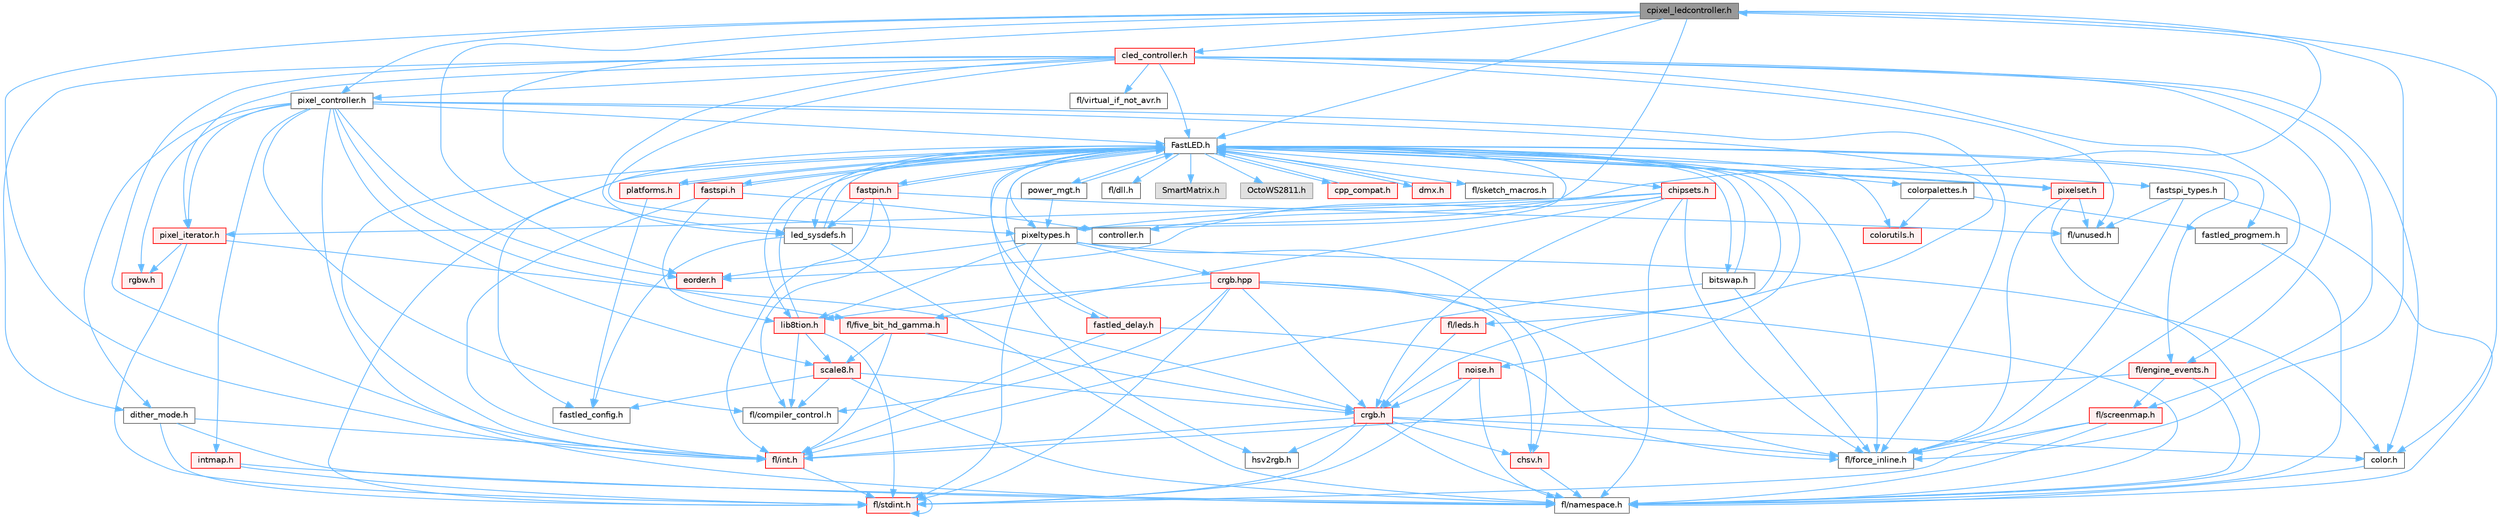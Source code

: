 digraph "cpixel_ledcontroller.h"
{
 // INTERACTIVE_SVG=YES
 // LATEX_PDF_SIZE
  bgcolor="transparent";
  edge [fontname=Helvetica,fontsize=10,labelfontname=Helvetica,labelfontsize=10];
  node [fontname=Helvetica,fontsize=10,shape=box,height=0.2,width=0.4];
  Node1 [id="Node000001",label="cpixel_ledcontroller.h",height=0.2,width=0.4,color="gray40", fillcolor="grey60", style="filled", fontcolor="black",tooltip="defines the templated version of the CLEDController class"];
  Node1 -> Node2 [id="edge1_Node000001_Node000002",color="steelblue1",style="solid",tooltip=" "];
  Node2 [id="Node000002",label="FastLED.h",height=0.2,width=0.4,color="grey40", fillcolor="white", style="filled",URL="$db/d97/_fast_l_e_d_8h.html",tooltip="central include file for FastLED, defines the CFastLED class/object"];
  Node2 -> Node3 [id="edge2_Node000002_Node000003",color="steelblue1",style="solid",tooltip=" "];
  Node3 [id="Node000003",label="fl/stdint.h",height=0.2,width=0.4,color="red", fillcolor="#FFF0F0", style="filled",URL="$df/dd8/stdint_8h.html",tooltip=" "];
  Node3 -> Node3 [id="edge3_Node000003_Node000003",color="steelblue1",style="solid",tooltip=" "];
  Node2 -> Node5 [id="edge4_Node000002_Node000005",color="steelblue1",style="solid",tooltip=" "];
  Node5 [id="Node000005",label="fl/dll.h",height=0.2,width=0.4,color="grey40", fillcolor="white", style="filled",URL="$d3/d4b/dll_8h.html",tooltip="FastLED dynamic library interface - lightweight header for external callers."];
  Node2 -> Node6 [id="edge5_Node000002_Node000006",color="steelblue1",style="solid",tooltip=" "];
  Node6 [id="Node000006",label="SmartMatrix.h",height=0.2,width=0.4,color="grey60", fillcolor="#E0E0E0", style="filled",tooltip=" "];
  Node2 -> Node7 [id="edge6_Node000002_Node000007",color="steelblue1",style="solid",tooltip=" "];
  Node7 [id="Node000007",label="OctoWS2811.h",height=0.2,width=0.4,color="grey60", fillcolor="#E0E0E0", style="filled",tooltip=" "];
  Node2 -> Node8 [id="edge7_Node000002_Node000008",color="steelblue1",style="solid",tooltip=" "];
  Node8 [id="Node000008",label="fl/force_inline.h",height=0.2,width=0.4,color="grey40", fillcolor="white", style="filled",URL="$d4/d64/force__inline_8h.html",tooltip=" "];
  Node2 -> Node9 [id="edge8_Node000002_Node000009",color="steelblue1",style="solid",tooltip=" "];
  Node9 [id="Node000009",label="cpp_compat.h",height=0.2,width=0.4,color="red", fillcolor="#FFF0F0", style="filled",URL="$d9/d13/cpp__compat_8h.html",tooltip="Compatibility functions based on C++ version."];
  Node9 -> Node2 [id="edge9_Node000009_Node000002",color="steelblue1",style="solid",tooltip=" "];
  Node2 -> Node11 [id="edge10_Node000002_Node000011",color="steelblue1",style="solid",tooltip=" "];
  Node11 [id="Node000011",label="fastled_config.h",height=0.2,width=0.4,color="grey40", fillcolor="white", style="filled",URL="$d5/d11/fastled__config_8h.html",tooltip="Contains definitions that can be used to configure FastLED at compile time."];
  Node2 -> Node12 [id="edge11_Node000002_Node000012",color="steelblue1",style="solid",tooltip=" "];
  Node12 [id="Node000012",label="led_sysdefs.h",height=0.2,width=0.4,color="grey40", fillcolor="white", style="filled",URL="$d9/d3e/led__sysdefs_8h.html",tooltip="Determines which platform system definitions to include."];
  Node12 -> Node2 [id="edge12_Node000012_Node000002",color="steelblue1",style="solid",tooltip=" "];
  Node12 -> Node11 [id="edge13_Node000012_Node000011",color="steelblue1",style="solid",tooltip=" "];
  Node12 -> Node13 [id="edge14_Node000012_Node000013",color="steelblue1",style="solid",tooltip=" "];
  Node13 [id="Node000013",label="fl/namespace.h",height=0.2,width=0.4,color="grey40", fillcolor="white", style="filled",URL="$df/d2a/namespace_8h.html",tooltip="Implements the FastLED namespace macros."];
  Node2 -> Node14 [id="edge15_Node000002_Node000014",color="steelblue1",style="solid",tooltip=" "];
  Node14 [id="Node000014",label="fastled_delay.h",height=0.2,width=0.4,color="red", fillcolor="#FFF0F0", style="filled",URL="$d0/da8/fastled__delay_8h.html",tooltip="Utility functions and classes for managing delay cycles."];
  Node14 -> Node2 [id="edge16_Node000014_Node000002",color="steelblue1",style="solid",tooltip=" "];
  Node14 -> Node8 [id="edge17_Node000014_Node000008",color="steelblue1",style="solid",tooltip=" "];
  Node14 -> Node16 [id="edge18_Node000014_Node000016",color="steelblue1",style="solid",tooltip=" "];
  Node16 [id="Node000016",label="fl/int.h",height=0.2,width=0.4,color="red", fillcolor="#FFF0F0", style="filled",URL="$d3/d7e/int_8h.html",tooltip=" "];
  Node16 -> Node3 [id="edge19_Node000016_Node000003",color="steelblue1",style="solid",tooltip=" "];
  Node2 -> Node18 [id="edge20_Node000002_Node000018",color="steelblue1",style="solid",tooltip=" "];
  Node18 [id="Node000018",label="bitswap.h",height=0.2,width=0.4,color="grey40", fillcolor="white", style="filled",URL="$de/ded/bitswap_8h.html",tooltip="Functions for doing a rotation of bits/bytes used by parallel output."];
  Node18 -> Node2 [id="edge21_Node000018_Node000002",color="steelblue1",style="solid",tooltip=" "];
  Node18 -> Node8 [id="edge22_Node000018_Node000008",color="steelblue1",style="solid",tooltip=" "];
  Node18 -> Node16 [id="edge23_Node000018_Node000016",color="steelblue1",style="solid",tooltip=" "];
  Node2 -> Node19 [id="edge24_Node000002_Node000019",color="steelblue1",style="solid",tooltip=" "];
  Node19 [id="Node000019",label="controller.h",height=0.2,width=0.4,color="grey40", fillcolor="white", style="filled",URL="$d2/dd9/controller_8h.html",tooltip="deprecated: base definitions used by led controllers for writing out led data"];
  Node19 -> Node1 [id="edge25_Node000019_Node000001",color="steelblue1",style="solid",tooltip=" "];
  Node2 -> Node20 [id="edge26_Node000002_Node000020",color="steelblue1",style="solid",tooltip=" "];
  Node20 [id="Node000020",label="fastpin.h",height=0.2,width=0.4,color="red", fillcolor="#FFF0F0", style="filled",URL="$db/d65/fastpin_8h.html",tooltip="Class base definitions for defining fast pin access."];
  Node20 -> Node2 [id="edge27_Node000020_Node000002",color="steelblue1",style="solid",tooltip=" "];
  Node20 -> Node21 [id="edge28_Node000020_Node000021",color="steelblue1",style="solid",tooltip=" "];
  Node21 [id="Node000021",label="fl/compiler_control.h",height=0.2,width=0.4,color="grey40", fillcolor="white", style="filled",URL="$d4/d54/compiler__control_8h.html",tooltip=" "];
  Node20 -> Node12 [id="edge29_Node000020_Node000012",color="steelblue1",style="solid",tooltip=" "];
  Node20 -> Node22 [id="edge30_Node000020_Node000022",color="steelblue1",style="solid",tooltip=" "];
  Node22 [id="Node000022",label="fl/unused.h",height=0.2,width=0.4,color="grey40", fillcolor="white", style="filled",URL="$d8/d4b/unused_8h.html",tooltip=" "];
  Node20 -> Node16 [id="edge31_Node000020_Node000016",color="steelblue1",style="solid",tooltip=" "];
  Node2 -> Node23 [id="edge32_Node000002_Node000023",color="steelblue1",style="solid",tooltip=" "];
  Node23 [id="Node000023",label="fastspi_types.h",height=0.2,width=0.4,color="grey40", fillcolor="white", style="filled",URL="$d2/ddb/fastspi__types_8h.html",tooltip="Data types and constants used by SPI interfaces."];
  Node23 -> Node8 [id="edge33_Node000023_Node000008",color="steelblue1",style="solid",tooltip=" "];
  Node23 -> Node13 [id="edge34_Node000023_Node000013",color="steelblue1",style="solid",tooltip=" "];
  Node23 -> Node22 [id="edge35_Node000023_Node000022",color="steelblue1",style="solid",tooltip=" "];
  Node2 -> Node24 [id="edge36_Node000002_Node000024",color="steelblue1",style="solid",tooltip=" "];
  Node24 [id="Node000024",label="dmx.h",height=0.2,width=0.4,color="red", fillcolor="#FFF0F0", style="filled",URL="$d3/de1/dmx_8h.html",tooltip="Defines the DMX512-based LED controllers."];
  Node24 -> Node2 [id="edge37_Node000024_Node000002",color="steelblue1",style="solid",tooltip=" "];
  Node2 -> Node27 [id="edge38_Node000002_Node000027",color="steelblue1",style="solid",tooltip=" "];
  Node27 [id="Node000027",label="platforms.h",height=0.2,width=0.4,color="red", fillcolor="#FFF0F0", style="filled",URL="$da/dc9/platforms_8h.html",tooltip="Determines which platforms headers to include."];
  Node27 -> Node2 [id="edge39_Node000027_Node000002",color="steelblue1",style="solid",tooltip=" "];
  Node27 -> Node11 [id="edge40_Node000027_Node000011",color="steelblue1",style="solid",tooltip=" "];
  Node2 -> Node29 [id="edge41_Node000002_Node000029",color="steelblue1",style="solid",tooltip=" "];
  Node29 [id="Node000029",label="fastled_progmem.h",height=0.2,width=0.4,color="grey40", fillcolor="white", style="filled",URL="$df/dab/fastled__progmem_8h.html",tooltip="Wrapper definitions to allow seamless use of PROGMEM in environments that have it."];
  Node29 -> Node13 [id="edge42_Node000029_Node000013",color="steelblue1",style="solid",tooltip=" "];
  Node2 -> Node30 [id="edge43_Node000002_Node000030",color="steelblue1",style="solid",tooltip=" "];
  Node30 [id="Node000030",label="lib8tion.h",height=0.2,width=0.4,color="red", fillcolor="#FFF0F0", style="filled",URL="$df/da5/lib8tion_8h.html",tooltip="Fast, efficient 8-bit math functions specifically designed for high-performance LED programming."];
  Node30 -> Node2 [id="edge44_Node000030_Node000002",color="steelblue1",style="solid",tooltip=" "];
  Node30 -> Node21 [id="edge45_Node000030_Node000021",color="steelblue1",style="solid",tooltip=" "];
  Node30 -> Node3 [id="edge46_Node000030_Node000003",color="steelblue1",style="solid",tooltip=" "];
  Node30 -> Node78 [id="edge47_Node000030_Node000078",color="steelblue1",style="solid",tooltip=" "];
  Node78 [id="Node000078",label="scale8.h",height=0.2,width=0.4,color="red", fillcolor="#FFF0F0", style="filled",URL="$db/d91/scale8_8h.html",tooltip="Fast, efficient 8-bit scaling functions specifically designed for high-performance LED programming."];
  Node78 -> Node21 [id="edge48_Node000078_Node000021",color="steelblue1",style="solid",tooltip=" "];
  Node78 -> Node79 [id="edge49_Node000078_Node000079",color="steelblue1",style="solid",tooltip=" "];
  Node79 [id="Node000079",label="crgb.h",height=0.2,width=0.4,color="red", fillcolor="#FFF0F0", style="filled",URL="$db/dd1/crgb_8h.html",tooltip="Defines the red, green, and blue (RGB) pixel struct."];
  Node79 -> Node3 [id="edge50_Node000079_Node000003",color="steelblue1",style="solid",tooltip=" "];
  Node79 -> Node16 [id="edge51_Node000079_Node000016",color="steelblue1",style="solid",tooltip=" "];
  Node79 -> Node80 [id="edge52_Node000079_Node000080",color="steelblue1",style="solid",tooltip=" "];
  Node80 [id="Node000080",label="chsv.h",height=0.2,width=0.4,color="red", fillcolor="#FFF0F0", style="filled",URL="$d8/dd0/chsv_8h.html",tooltip="Defines the hue, saturation, and value (HSV) pixel struct."];
  Node80 -> Node13 [id="edge53_Node000080_Node000013",color="steelblue1",style="solid",tooltip=" "];
  Node79 -> Node13 [id="edge54_Node000079_Node000013",color="steelblue1",style="solid",tooltip=" "];
  Node79 -> Node82 [id="edge55_Node000079_Node000082",color="steelblue1",style="solid",tooltip=" "];
  Node82 [id="Node000082",label="color.h",height=0.2,width=0.4,color="grey40", fillcolor="white", style="filled",URL="$d2/d6b/src_2color_8h.html",tooltip="Contains definitions for color correction and temperature."];
  Node82 -> Node13 [id="edge56_Node000082_Node000013",color="steelblue1",style="solid",tooltip=" "];
  Node79 -> Node8 [id="edge57_Node000079_Node000008",color="steelblue1",style="solid",tooltip=" "];
  Node79 -> Node83 [id="edge58_Node000079_Node000083",color="steelblue1",style="solid",tooltip=" "];
  Node83 [id="Node000083",label="hsv2rgb.h",height=0.2,width=0.4,color="grey40", fillcolor="white", style="filled",URL="$de/d9a/hsv2rgb_8h.html",tooltip="Functions to convert from the HSV colorspace to the RGB colorspace."];
  Node78 -> Node13 [id="edge59_Node000078_Node000013",color="steelblue1",style="solid",tooltip=" "];
  Node78 -> Node11 [id="edge60_Node000078_Node000011",color="steelblue1",style="solid",tooltip=" "];
  Node2 -> Node87 [id="edge61_Node000002_Node000087",color="steelblue1",style="solid",tooltip=" "];
  Node87 [id="Node000087",label="pixeltypes.h",height=0.2,width=0.4,color="grey40", fillcolor="white", style="filled",URL="$d2/dba/pixeltypes_8h.html",tooltip="Includes defintions for RGB and HSV pixels."];
  Node87 -> Node3 [id="edge62_Node000087_Node000003",color="steelblue1",style="solid",tooltip=" "];
  Node87 -> Node30 [id="edge63_Node000087_Node000030",color="steelblue1",style="solid",tooltip=" "];
  Node87 -> Node82 [id="edge64_Node000087_Node000082",color="steelblue1",style="solid",tooltip=" "];
  Node87 -> Node88 [id="edge65_Node000087_Node000088",color="steelblue1",style="solid",tooltip=" "];
  Node88 [id="Node000088",label="eorder.h",height=0.2,width=0.4,color="red", fillcolor="#FFF0F0", style="filled",URL="$db/d07/eorder_8h.html",tooltip="Defines color channel ordering enumerations."];
  Node87 -> Node80 [id="edge66_Node000087_Node000080",color="steelblue1",style="solid",tooltip=" "];
  Node87 -> Node90 [id="edge67_Node000087_Node000090",color="steelblue1",style="solid",tooltip=" "];
  Node90 [id="Node000090",label="crgb.hpp",height=0.2,width=0.4,color="red", fillcolor="#FFF0F0", style="filled",URL="$d0/d4b/crgb_8hpp.html",tooltip="Defines utility functions for the red, green, and blue (RGB) pixel struct."];
  Node90 -> Node3 [id="edge68_Node000090_Node000003",color="steelblue1",style="solid",tooltip=" "];
  Node90 -> Node80 [id="edge69_Node000090_Node000080",color="steelblue1",style="solid",tooltip=" "];
  Node90 -> Node79 [id="edge70_Node000090_Node000079",color="steelblue1",style="solid",tooltip=" "];
  Node90 -> Node30 [id="edge71_Node000090_Node000030",color="steelblue1",style="solid",tooltip=" "];
  Node90 -> Node13 [id="edge72_Node000090_Node000013",color="steelblue1",style="solid",tooltip=" "];
  Node90 -> Node8 [id="edge73_Node000090_Node000008",color="steelblue1",style="solid",tooltip=" "];
  Node90 -> Node21 [id="edge74_Node000090_Node000021",color="steelblue1",style="solid",tooltip=" "];
  Node2 -> Node83 [id="edge75_Node000002_Node000083",color="steelblue1",style="solid",tooltip=" "];
  Node2 -> Node91 [id="edge76_Node000002_Node000091",color="steelblue1",style="solid",tooltip=" "];
  Node91 [id="Node000091",label="colorutils.h",height=0.2,width=0.4,color="red", fillcolor="#FFF0F0", style="filled",URL="$d1/dfb/colorutils_8h.html",tooltip=" "];
  Node2 -> Node100 [id="edge77_Node000002_Node000100",color="steelblue1",style="solid",tooltip=" "];
  Node100 [id="Node000100",label="pixelset.h",height=0.2,width=0.4,color="red", fillcolor="#FFF0F0", style="filled",URL="$d4/d46/pixelset_8h.html",tooltip="Declares classes for managing logical groups of LEDs."];
  Node100 -> Node8 [id="edge78_Node000100_Node000008",color="steelblue1",style="solid",tooltip=" "];
  Node100 -> Node13 [id="edge79_Node000100_Node000013",color="steelblue1",style="solid",tooltip=" "];
  Node100 -> Node22 [id="edge80_Node000100_Node000022",color="steelblue1",style="solid",tooltip=" "];
  Node100 -> Node2 [id="edge81_Node000100_Node000002",color="steelblue1",style="solid",tooltip=" "];
  Node2 -> Node101 [id="edge82_Node000002_Node000101",color="steelblue1",style="solid",tooltip=" "];
  Node101 [id="Node000101",label="colorpalettes.h",height=0.2,width=0.4,color="grey40", fillcolor="white", style="filled",URL="$dc/dcc/colorpalettes_8h.html",tooltip="Declarations for the predefined color palettes supplied by FastLED."];
  Node101 -> Node91 [id="edge83_Node000101_Node000091",color="steelblue1",style="solid",tooltip=" "];
  Node101 -> Node29 [id="edge84_Node000101_Node000029",color="steelblue1",style="solid",tooltip=" "];
  Node2 -> Node102 [id="edge85_Node000002_Node000102",color="steelblue1",style="solid",tooltip=" "];
  Node102 [id="Node000102",label="noise.h",height=0.2,width=0.4,color="red", fillcolor="#FFF0F0", style="filled",URL="$d1/d31/noise_8h.html",tooltip="Functions to generate and fill arrays with noise."];
  Node102 -> Node3 [id="edge86_Node000102_Node000003",color="steelblue1",style="solid",tooltip=" "];
  Node102 -> Node79 [id="edge87_Node000102_Node000079",color="steelblue1",style="solid",tooltip=" "];
  Node102 -> Node13 [id="edge88_Node000102_Node000013",color="steelblue1",style="solid",tooltip=" "];
  Node2 -> Node103 [id="edge89_Node000002_Node000103",color="steelblue1",style="solid",tooltip=" "];
  Node103 [id="Node000103",label="power_mgt.h",height=0.2,width=0.4,color="grey40", fillcolor="white", style="filled",URL="$dc/d5b/power__mgt_8h.html",tooltip="Functions to limit the power used by FastLED."];
  Node103 -> Node2 [id="edge90_Node000103_Node000002",color="steelblue1",style="solid",tooltip=" "];
  Node103 -> Node87 [id="edge91_Node000103_Node000087",color="steelblue1",style="solid",tooltip=" "];
  Node2 -> Node104 [id="edge92_Node000002_Node000104",color="steelblue1",style="solid",tooltip=" "];
  Node104 [id="Node000104",label="fastspi.h",height=0.2,width=0.4,color="red", fillcolor="#FFF0F0", style="filled",URL="$d6/ddc/fastspi_8h.html",tooltip="Serial peripheral interface (SPI) definitions per platform."];
  Node104 -> Node2 [id="edge93_Node000104_Node000002",color="steelblue1",style="solid",tooltip=" "];
  Node104 -> Node19 [id="edge94_Node000104_Node000019",color="steelblue1",style="solid",tooltip=" "];
  Node104 -> Node30 [id="edge95_Node000104_Node000030",color="steelblue1",style="solid",tooltip=" "];
  Node104 -> Node16 [id="edge96_Node000104_Node000016",color="steelblue1",style="solid",tooltip=" "];
  Node2 -> Node106 [id="edge97_Node000002_Node000106",color="steelblue1",style="solid",tooltip=" "];
  Node106 [id="Node000106",label="chipsets.h",height=0.2,width=0.4,color="red", fillcolor="#FFF0F0", style="filled",URL="$db/d66/chipsets_8h.html",tooltip="Contains the bulk of the definitions for the various LED chipsets supported."];
  Node106 -> Node87 [id="edge98_Node000106_Node000087",color="steelblue1",style="solid",tooltip=" "];
  Node106 -> Node107 [id="edge99_Node000106_Node000107",color="steelblue1",style="solid",tooltip=" "];
  Node107 [id="Node000107",label="fl/five_bit_hd_gamma.h",height=0.2,width=0.4,color="red", fillcolor="#FFF0F0", style="filled",URL="$dc/d44/five__bit__hd__gamma_8h.html",tooltip="Declares functions for five-bit gamma correction."];
  Node107 -> Node16 [id="edge100_Node000107_Node000016",color="steelblue1",style="solid",tooltip=" "];
  Node107 -> Node79 [id="edge101_Node000107_Node000079",color="steelblue1",style="solid",tooltip=" "];
  Node107 -> Node78 [id="edge102_Node000107_Node000078",color="steelblue1",style="solid",tooltip=" "];
  Node106 -> Node8 [id="edge103_Node000106_Node000008",color="steelblue1",style="solid",tooltip=" "];
  Node106 -> Node109 [id="edge104_Node000106_Node000109",color="steelblue1",style="solid",tooltip=" "];
  Node109 [id="Node000109",label="pixel_iterator.h",height=0.2,width=0.4,color="red", fillcolor="#FFF0F0", style="filled",URL="$d8/d6c/pixel__iterator_8h.html",tooltip="Non-templated low level pixel data writing class."];
  Node109 -> Node3 [id="edge105_Node000109_Node000003",color="steelblue1",style="solid",tooltip=" "];
  Node109 -> Node110 [id="edge106_Node000109_Node000110",color="steelblue1",style="solid",tooltip=" "];
  Node110 [id="Node000110",label="rgbw.h",height=0.2,width=0.4,color="red", fillcolor="#FFF0F0", style="filled",URL="$d7/dbb/rgbw_8h.html",tooltip="Functions for red, green, blue, white (RGBW) output."];
  Node109 -> Node79 [id="edge107_Node000109_Node000079",color="steelblue1",style="solid",tooltip=" "];
  Node106 -> Node79 [id="edge108_Node000106_Node000079",color="steelblue1",style="solid",tooltip=" "];
  Node106 -> Node88 [id="edge109_Node000106_Node000088",color="steelblue1",style="solid",tooltip=" "];
  Node106 -> Node13 [id="edge110_Node000106_Node000013",color="steelblue1",style="solid",tooltip=" "];
  Node2 -> Node113 [id="edge111_Node000002_Node000113",color="steelblue1",style="solid",tooltip=" "];
  Node113 [id="Node000113",label="fl/engine_events.h",height=0.2,width=0.4,color="red", fillcolor="#FFF0F0", style="filled",URL="$db/dc0/engine__events_8h.html",tooltip=" "];
  Node113 -> Node13 [id="edge112_Node000113_Node000013",color="steelblue1",style="solid",tooltip=" "];
  Node113 -> Node114 [id="edge113_Node000113_Node000114",color="steelblue1",style="solid",tooltip=" "];
  Node114 [id="Node000114",label="fl/screenmap.h",height=0.2,width=0.4,color="red", fillcolor="#FFF0F0", style="filled",URL="$d7/d97/screenmap_8h.html",tooltip=" "];
  Node114 -> Node3 [id="edge114_Node000114_Node000003",color="steelblue1",style="solid",tooltip=" "];
  Node114 -> Node8 [id="edge115_Node000114_Node000008",color="steelblue1",style="solid",tooltip=" "];
  Node114 -> Node13 [id="edge116_Node000114_Node000013",color="steelblue1",style="solid",tooltip=" "];
  Node113 -> Node16 [id="edge117_Node000113_Node000016",color="steelblue1",style="solid",tooltip=" "];
  Node2 -> Node132 [id="edge118_Node000002_Node000132",color="steelblue1",style="solid",tooltip=" "];
  Node132 [id="Node000132",label="fl/leds.h",height=0.2,width=0.4,color="red", fillcolor="#FFF0F0", style="filled",URL="$da/d78/leds_8h.html",tooltip=" "];
  Node132 -> Node79 [id="edge119_Node000132_Node000079",color="steelblue1",style="solid",tooltip=" "];
  Node2 -> Node16 [id="edge120_Node000002_Node000016",color="steelblue1",style="solid",tooltip=" "];
  Node2 -> Node128 [id="edge121_Node000002_Node000128",color="steelblue1",style="solid",tooltip=" "];
  Node128 [id="Node000128",label="fl/sketch_macros.h",height=0.2,width=0.4,color="grey40", fillcolor="white", style="filled",URL="$d1/dbc/sketch__macros_8h.html",tooltip=" "];
  Node1 -> Node12 [id="edge122_Node000001_Node000012",color="steelblue1",style="solid",tooltip=" "];
  Node1 -> Node87 [id="edge123_Node000001_Node000087",color="steelblue1",style="solid",tooltip=" "];
  Node1 -> Node82 [id="edge124_Node000001_Node000082",color="steelblue1",style="solid",tooltip=" "];
  Node1 -> Node88 [id="edge125_Node000001_Node000088",color="steelblue1",style="solid",tooltip=" "];
  Node1 -> Node8 [id="edge126_Node000001_Node000008",color="steelblue1",style="solid",tooltip=" "];
  Node1 -> Node16 [id="edge127_Node000001_Node000016",color="steelblue1",style="solid",tooltip=" "];
  Node1 -> Node133 [id="edge128_Node000001_Node000133",color="steelblue1",style="solid",tooltip=" "];
  Node133 [id="Node000133",label="pixel_controller.h",height=0.2,width=0.4,color="grey40", fillcolor="white", style="filled",URL="$d5/d4d/pixel__controller_8h.html",tooltip="Low level pixel data writing class."];
  Node133 -> Node84 [id="edge129_Node000133_Node000084",color="steelblue1",style="solid",tooltip=" "];
  Node84 [id="Node000084",label="intmap.h",height=0.2,width=0.4,color="red", fillcolor="#FFF0F0", style="filled",URL="$d8/d54/intmap_8h.html",tooltip="Defines integer mapping functions."];
  Node84 -> Node13 [id="edge130_Node000084_Node000013",color="steelblue1",style="solid",tooltip=" "];
  Node84 -> Node3 [id="edge131_Node000084_Node000003",color="steelblue1",style="solid",tooltip=" "];
  Node133 -> Node110 [id="edge132_Node000133_Node000110",color="steelblue1",style="solid",tooltip=" "];
  Node133 -> Node107 [id="edge133_Node000133_Node000107",color="steelblue1",style="solid",tooltip=" "];
  Node133 -> Node8 [id="edge134_Node000133_Node000008",color="steelblue1",style="solid",tooltip=" "];
  Node133 -> Node78 [id="edge135_Node000133_Node000078",color="steelblue1",style="solid",tooltip=" "];
  Node133 -> Node13 [id="edge136_Node000133_Node000013",color="steelblue1",style="solid",tooltip=" "];
  Node133 -> Node88 [id="edge137_Node000133_Node000088",color="steelblue1",style="solid",tooltip=" "];
  Node133 -> Node134 [id="edge138_Node000133_Node000134",color="steelblue1",style="solid",tooltip=" "];
  Node134 [id="Node000134",label="dither_mode.h",height=0.2,width=0.4,color="grey40", fillcolor="white", style="filled",URL="$d8/d90/dither__mode_8h.html",tooltip="Declares dithering options and types."];
  Node134 -> Node3 [id="edge139_Node000134_Node000003",color="steelblue1",style="solid",tooltip=" "];
  Node134 -> Node16 [id="edge140_Node000134_Node000016",color="steelblue1",style="solid",tooltip=" "];
  Node134 -> Node13 [id="edge141_Node000134_Node000013",color="steelblue1",style="solid",tooltip=" "];
  Node133 -> Node109 [id="edge142_Node000133_Node000109",color="steelblue1",style="solid",tooltip=" "];
  Node133 -> Node79 [id="edge143_Node000133_Node000079",color="steelblue1",style="solid",tooltip=" "];
  Node133 -> Node21 [id="edge144_Node000133_Node000021",color="steelblue1",style="solid",tooltip=" "];
  Node133 -> Node2 [id="edge145_Node000133_Node000002",color="steelblue1",style="solid",tooltip=" "];
  Node1 -> Node135 [id="edge146_Node000001_Node000135",color="steelblue1",style="solid",tooltip=" "];
  Node135 [id="Node000135",label="cled_controller.h",height=0.2,width=0.4,color="red", fillcolor="#FFF0F0", style="filled",URL="$db/d6d/cled__controller_8h.html",tooltip="base definitions used by led controllers for writing out led data"];
  Node135 -> Node2 [id="edge147_Node000135_Node000002",color="steelblue1",style="solid",tooltip=" "];
  Node135 -> Node12 [id="edge148_Node000135_Node000012",color="steelblue1",style="solid",tooltip=" "];
  Node135 -> Node87 [id="edge149_Node000135_Node000087",color="steelblue1",style="solid",tooltip=" "];
  Node135 -> Node82 [id="edge150_Node000135_Node000082",color="steelblue1",style="solid",tooltip=" "];
  Node135 -> Node8 [id="edge151_Node000135_Node000008",color="steelblue1",style="solid",tooltip=" "];
  Node135 -> Node22 [id="edge152_Node000135_Node000022",color="steelblue1",style="solid",tooltip=" "];
  Node135 -> Node133 [id="edge153_Node000135_Node000133",color="steelblue1",style="solid",tooltip=" "];
  Node135 -> Node134 [id="edge154_Node000135_Node000134",color="steelblue1",style="solid",tooltip=" "];
  Node135 -> Node109 [id="edge155_Node000135_Node000109",color="steelblue1",style="solid",tooltip=" "];
  Node135 -> Node113 [id="edge156_Node000135_Node000113",color="steelblue1",style="solid",tooltip=" "];
  Node135 -> Node114 [id="edge157_Node000135_Node000114",color="steelblue1",style="solid",tooltip=" "];
  Node135 -> Node136 [id="edge158_Node000135_Node000136",color="steelblue1",style="solid",tooltip=" "];
  Node136 [id="Node000136",label="fl/virtual_if_not_avr.h",height=0.2,width=0.4,color="grey40", fillcolor="white", style="filled",URL="$da/ddb/virtual__if__not__avr_8h.html",tooltip=" "];
  Node135 -> Node16 [id="edge159_Node000135_Node000016",color="steelblue1",style="solid",tooltip=" "];
}
